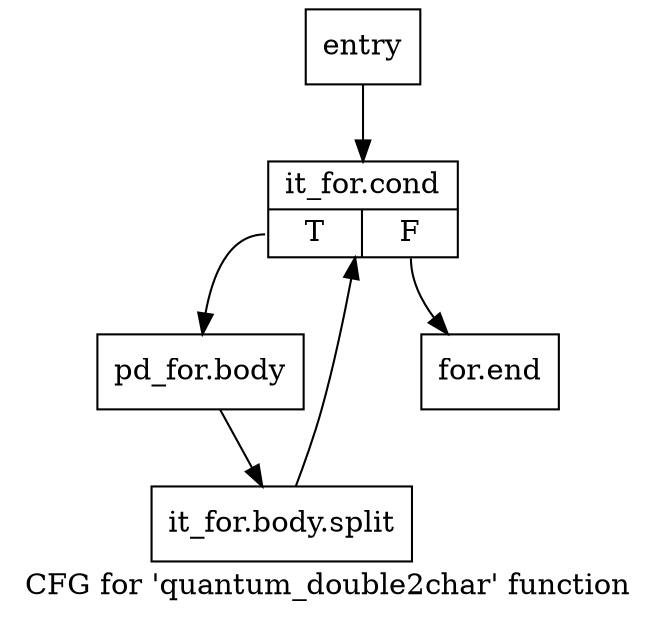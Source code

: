 digraph "CFG for 'quantum_double2char' function" {
	label="CFG for 'quantum_double2char' function";

	Node0x1605d10 [shape=record,label="{entry}"];
	Node0x1605d10 -> Node0x1605d60;
	Node0x1605d60 [shape=record,label="{it_for.cond|{<s0>T|<s1>F}}"];
	Node0x1605d60:s0 -> Node0x1605db0;
	Node0x1605d60:s1 -> Node0x1605e00;
	Node0x1605db0 [shape=record,label="{pd_for.body}"];
	Node0x1605db0 -> Node0x1734f40;
	Node0x1734f40 [shape=record,label="{it_for.body.split}"];
	Node0x1734f40 -> Node0x1605d60;
	Node0x1605e00 [shape=record,label="{for.end}"];
}
